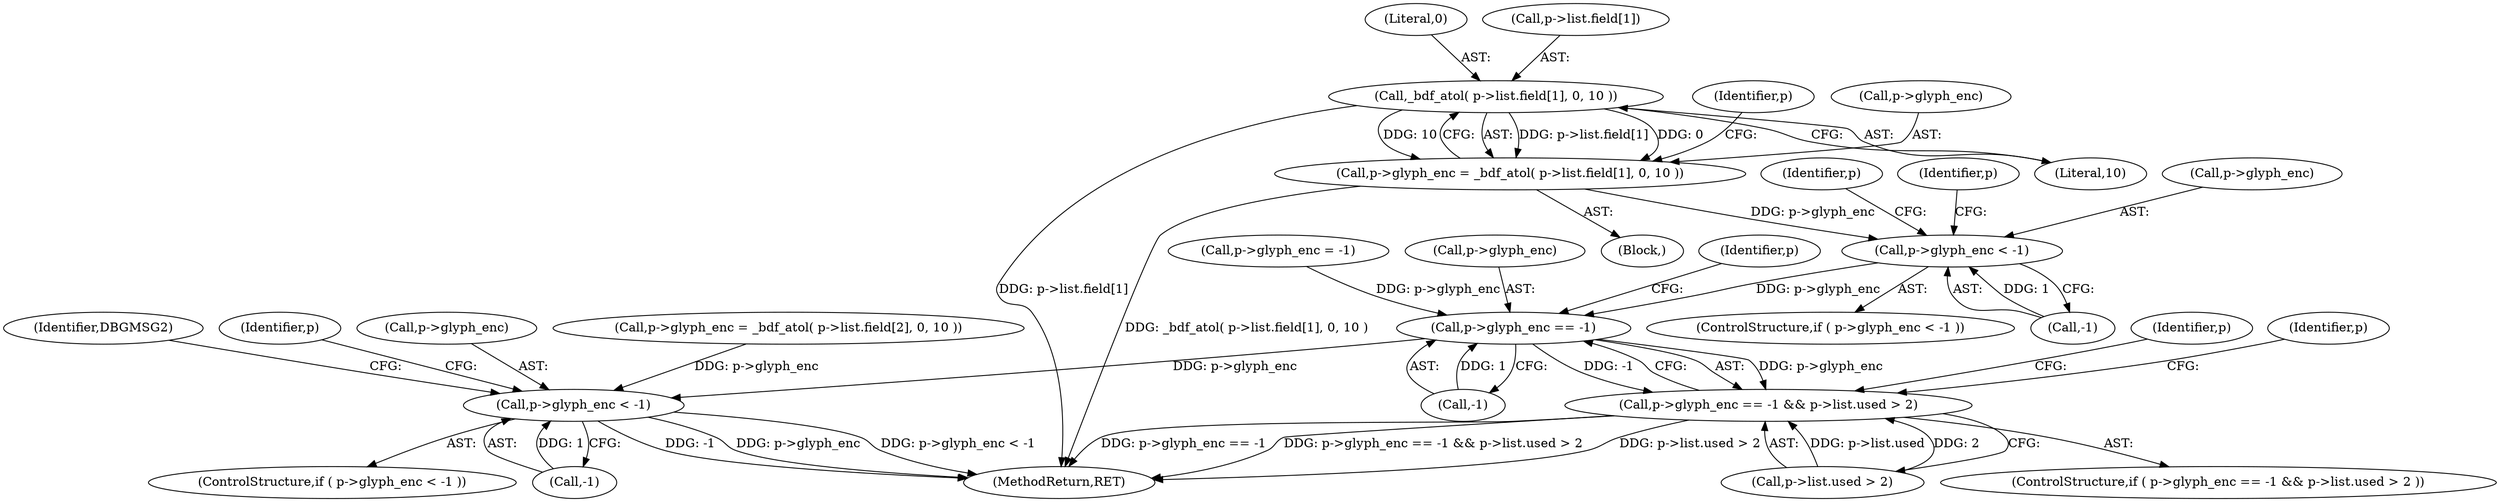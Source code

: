 digraph "0_savannah_7f2e4f4f553f6836be7683f66226afac3fa979b8@array" {
"1000514" [label="(Call,_bdf_atol( p->list.field[1], 0, 10 ))"];
"1000510" [label="(Call,p->glyph_enc = _bdf_atol( p->list.field[1], 0, 10 ))"];
"1000525" [label="(Call,p->glyph_enc < -1)"];
"1000539" [label="(Call,p->glyph_enc == -1)"];
"1000538" [label="(Call,p->glyph_enc == -1 && p->list.used > 2)"];
"1000567" [label="(Call,p->glyph_enc < -1)"];
"1000567" [label="(Call,p->glyph_enc < -1)"];
"1000568" [label="(Call,p->glyph_enc)"];
"1000522" [label="(Literal,0)"];
"1000523" [label="(Literal,10)"];
"1000545" [label="(Call,p->list.used > 2)"];
"1000552" [label="(Call,p->glyph_enc = _bdf_atol( p->list.field[2], 0, 10 ))"];
"1000543" [label="(Call,-1)"];
"1000510" [label="(Call,p->glyph_enc = _bdf_atol( p->list.field[1], 0, 10 ))"];
"1000524" [label="(ControlStructure,if ( p->glyph_enc < -1 ))"];
"1000515" [label="(Call,p->list.field[1])"];
"1000527" [label="(Identifier,p)"];
"1000554" [label="(Identifier,p)"];
"1000537" [label="(ControlStructure,if ( p->glyph_enc == -1 && p->list.used > 2 ))"];
"1000482" [label="(Block,)"];
"1000540" [label="(Call,p->glyph_enc)"];
"1000514" [label="(Call,_bdf_atol( p->list.field[1], 0, 10 ))"];
"1000525" [label="(Call,p->glyph_enc < -1)"];
"1000581" [label="(Identifier,DBGMSG2)"];
"1000569" [label="(Identifier,p)"];
"1000548" [label="(Identifier,p)"];
"1000539" [label="(Call,p->glyph_enc == -1)"];
"1000566" [label="(ControlStructure,if ( p->glyph_enc < -1 ))"];
"1000538" [label="(Call,p->glyph_enc == -1 && p->list.used > 2)"];
"1001562" [label="(MethodReturn,RET)"];
"1000511" [label="(Call,p->glyph_enc)"];
"1000533" [label="(Identifier,p)"];
"1000529" [label="(Call,-1)"];
"1000575" [label="(Identifier,p)"];
"1000571" [label="(Call,-1)"];
"1000531" [label="(Call,p->glyph_enc = -1)"];
"1000541" [label="(Identifier,p)"];
"1000526" [label="(Call,p->glyph_enc)"];
"1000514" -> "1000510"  [label="AST: "];
"1000514" -> "1000523"  [label="CFG: "];
"1000515" -> "1000514"  [label="AST: "];
"1000522" -> "1000514"  [label="AST: "];
"1000523" -> "1000514"  [label="AST: "];
"1000510" -> "1000514"  [label="CFG: "];
"1000514" -> "1001562"  [label="DDG: p->list.field[1]"];
"1000514" -> "1000510"  [label="DDG: p->list.field[1]"];
"1000514" -> "1000510"  [label="DDG: 0"];
"1000514" -> "1000510"  [label="DDG: 10"];
"1000510" -> "1000482"  [label="AST: "];
"1000511" -> "1000510"  [label="AST: "];
"1000527" -> "1000510"  [label="CFG: "];
"1000510" -> "1001562"  [label="DDG: _bdf_atol( p->list.field[1], 0, 10 )"];
"1000510" -> "1000525"  [label="DDG: p->glyph_enc"];
"1000525" -> "1000524"  [label="AST: "];
"1000525" -> "1000529"  [label="CFG: "];
"1000526" -> "1000525"  [label="AST: "];
"1000529" -> "1000525"  [label="AST: "];
"1000533" -> "1000525"  [label="CFG: "];
"1000541" -> "1000525"  [label="CFG: "];
"1000529" -> "1000525"  [label="DDG: 1"];
"1000525" -> "1000539"  [label="DDG: p->glyph_enc"];
"1000539" -> "1000538"  [label="AST: "];
"1000539" -> "1000543"  [label="CFG: "];
"1000540" -> "1000539"  [label="AST: "];
"1000543" -> "1000539"  [label="AST: "];
"1000548" -> "1000539"  [label="CFG: "];
"1000538" -> "1000539"  [label="CFG: "];
"1000539" -> "1000538"  [label="DDG: p->glyph_enc"];
"1000539" -> "1000538"  [label="DDG: -1"];
"1000531" -> "1000539"  [label="DDG: p->glyph_enc"];
"1000543" -> "1000539"  [label="DDG: 1"];
"1000539" -> "1000567"  [label="DDG: p->glyph_enc"];
"1000538" -> "1000537"  [label="AST: "];
"1000538" -> "1000545"  [label="CFG: "];
"1000545" -> "1000538"  [label="AST: "];
"1000554" -> "1000538"  [label="CFG: "];
"1000569" -> "1000538"  [label="CFG: "];
"1000538" -> "1001562"  [label="DDG: p->list.used > 2"];
"1000538" -> "1001562"  [label="DDG: p->glyph_enc == -1"];
"1000538" -> "1001562"  [label="DDG: p->glyph_enc == -1 && p->list.used > 2"];
"1000545" -> "1000538"  [label="DDG: p->list.used"];
"1000545" -> "1000538"  [label="DDG: 2"];
"1000567" -> "1000566"  [label="AST: "];
"1000567" -> "1000571"  [label="CFG: "];
"1000568" -> "1000567"  [label="AST: "];
"1000571" -> "1000567"  [label="AST: "];
"1000575" -> "1000567"  [label="CFG: "];
"1000581" -> "1000567"  [label="CFG: "];
"1000567" -> "1001562"  [label="DDG: -1"];
"1000567" -> "1001562"  [label="DDG: p->glyph_enc"];
"1000567" -> "1001562"  [label="DDG: p->glyph_enc < -1"];
"1000552" -> "1000567"  [label="DDG: p->glyph_enc"];
"1000571" -> "1000567"  [label="DDG: 1"];
}

